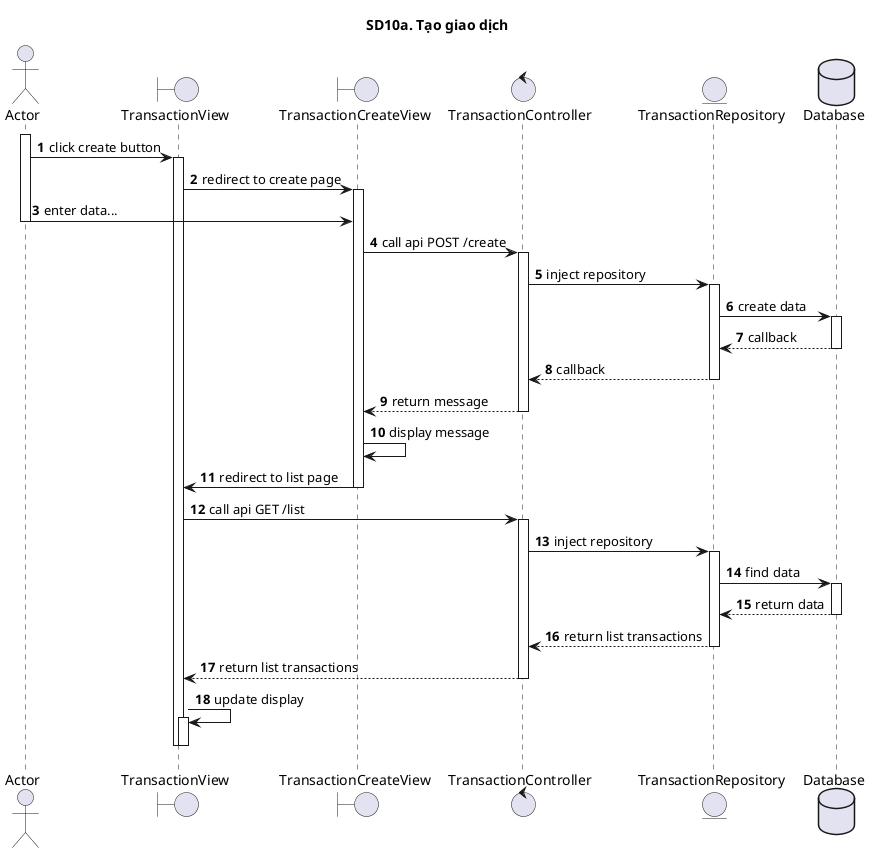 @startuml SQ
autonumber
title SD10a. Tạo giao dịch
actor "Actor" as actor
boundary "TransactionView" as view
boundary "TransactionCreateView" as createView
control "TransactionController" as controller
entity "TransactionRepository" as model
database "Database" as database
activate actor
actor -> view : click create button
activate view
view -> createView: redirect to create page
activate createView
actor -> createView: enter data...
deactivate actor
createView -> controller : call api POST /create
activate controller
controller -> model : inject repository
activate model
model -> database : create data
activate database
database --> model : callback
deactivate database
model --> controller : callback
deactivate model
controller --> createView : return message
deactivate controller
createView -> createView : display message
createView -> view : redirect to list page
deactivate createView
view -> controller : call api GET /list
activate controller
controller -> model : inject repository
activate model
model -> database : find data
activate database
database --> model : return data
deactivate database
model --> controller : return list transactions
deactivate model
controller --> view : return list transactions
deactivate controller
view -> view: update display
activate view
deactivate view
deactivate view
@enduml